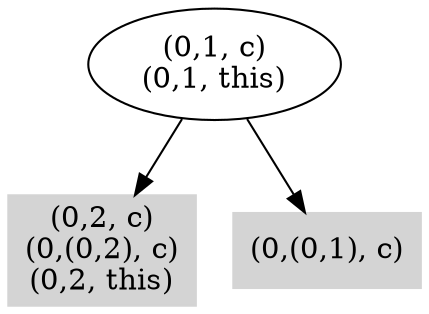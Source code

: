 digraph { 
1985 [shape=box,style=filled,color=".0 .0 .83",label="(0,2, c)\n(0,(0,2), c)\n(0,2, this)"];
1986 [shape=box,style=filled,color=".0 .0 .83",label="(0,(0,1), c)"];
1987 [label="(0,1, c)\n(0,1, this)"];
1987 -> 1985;
1987 -> 1986;
}